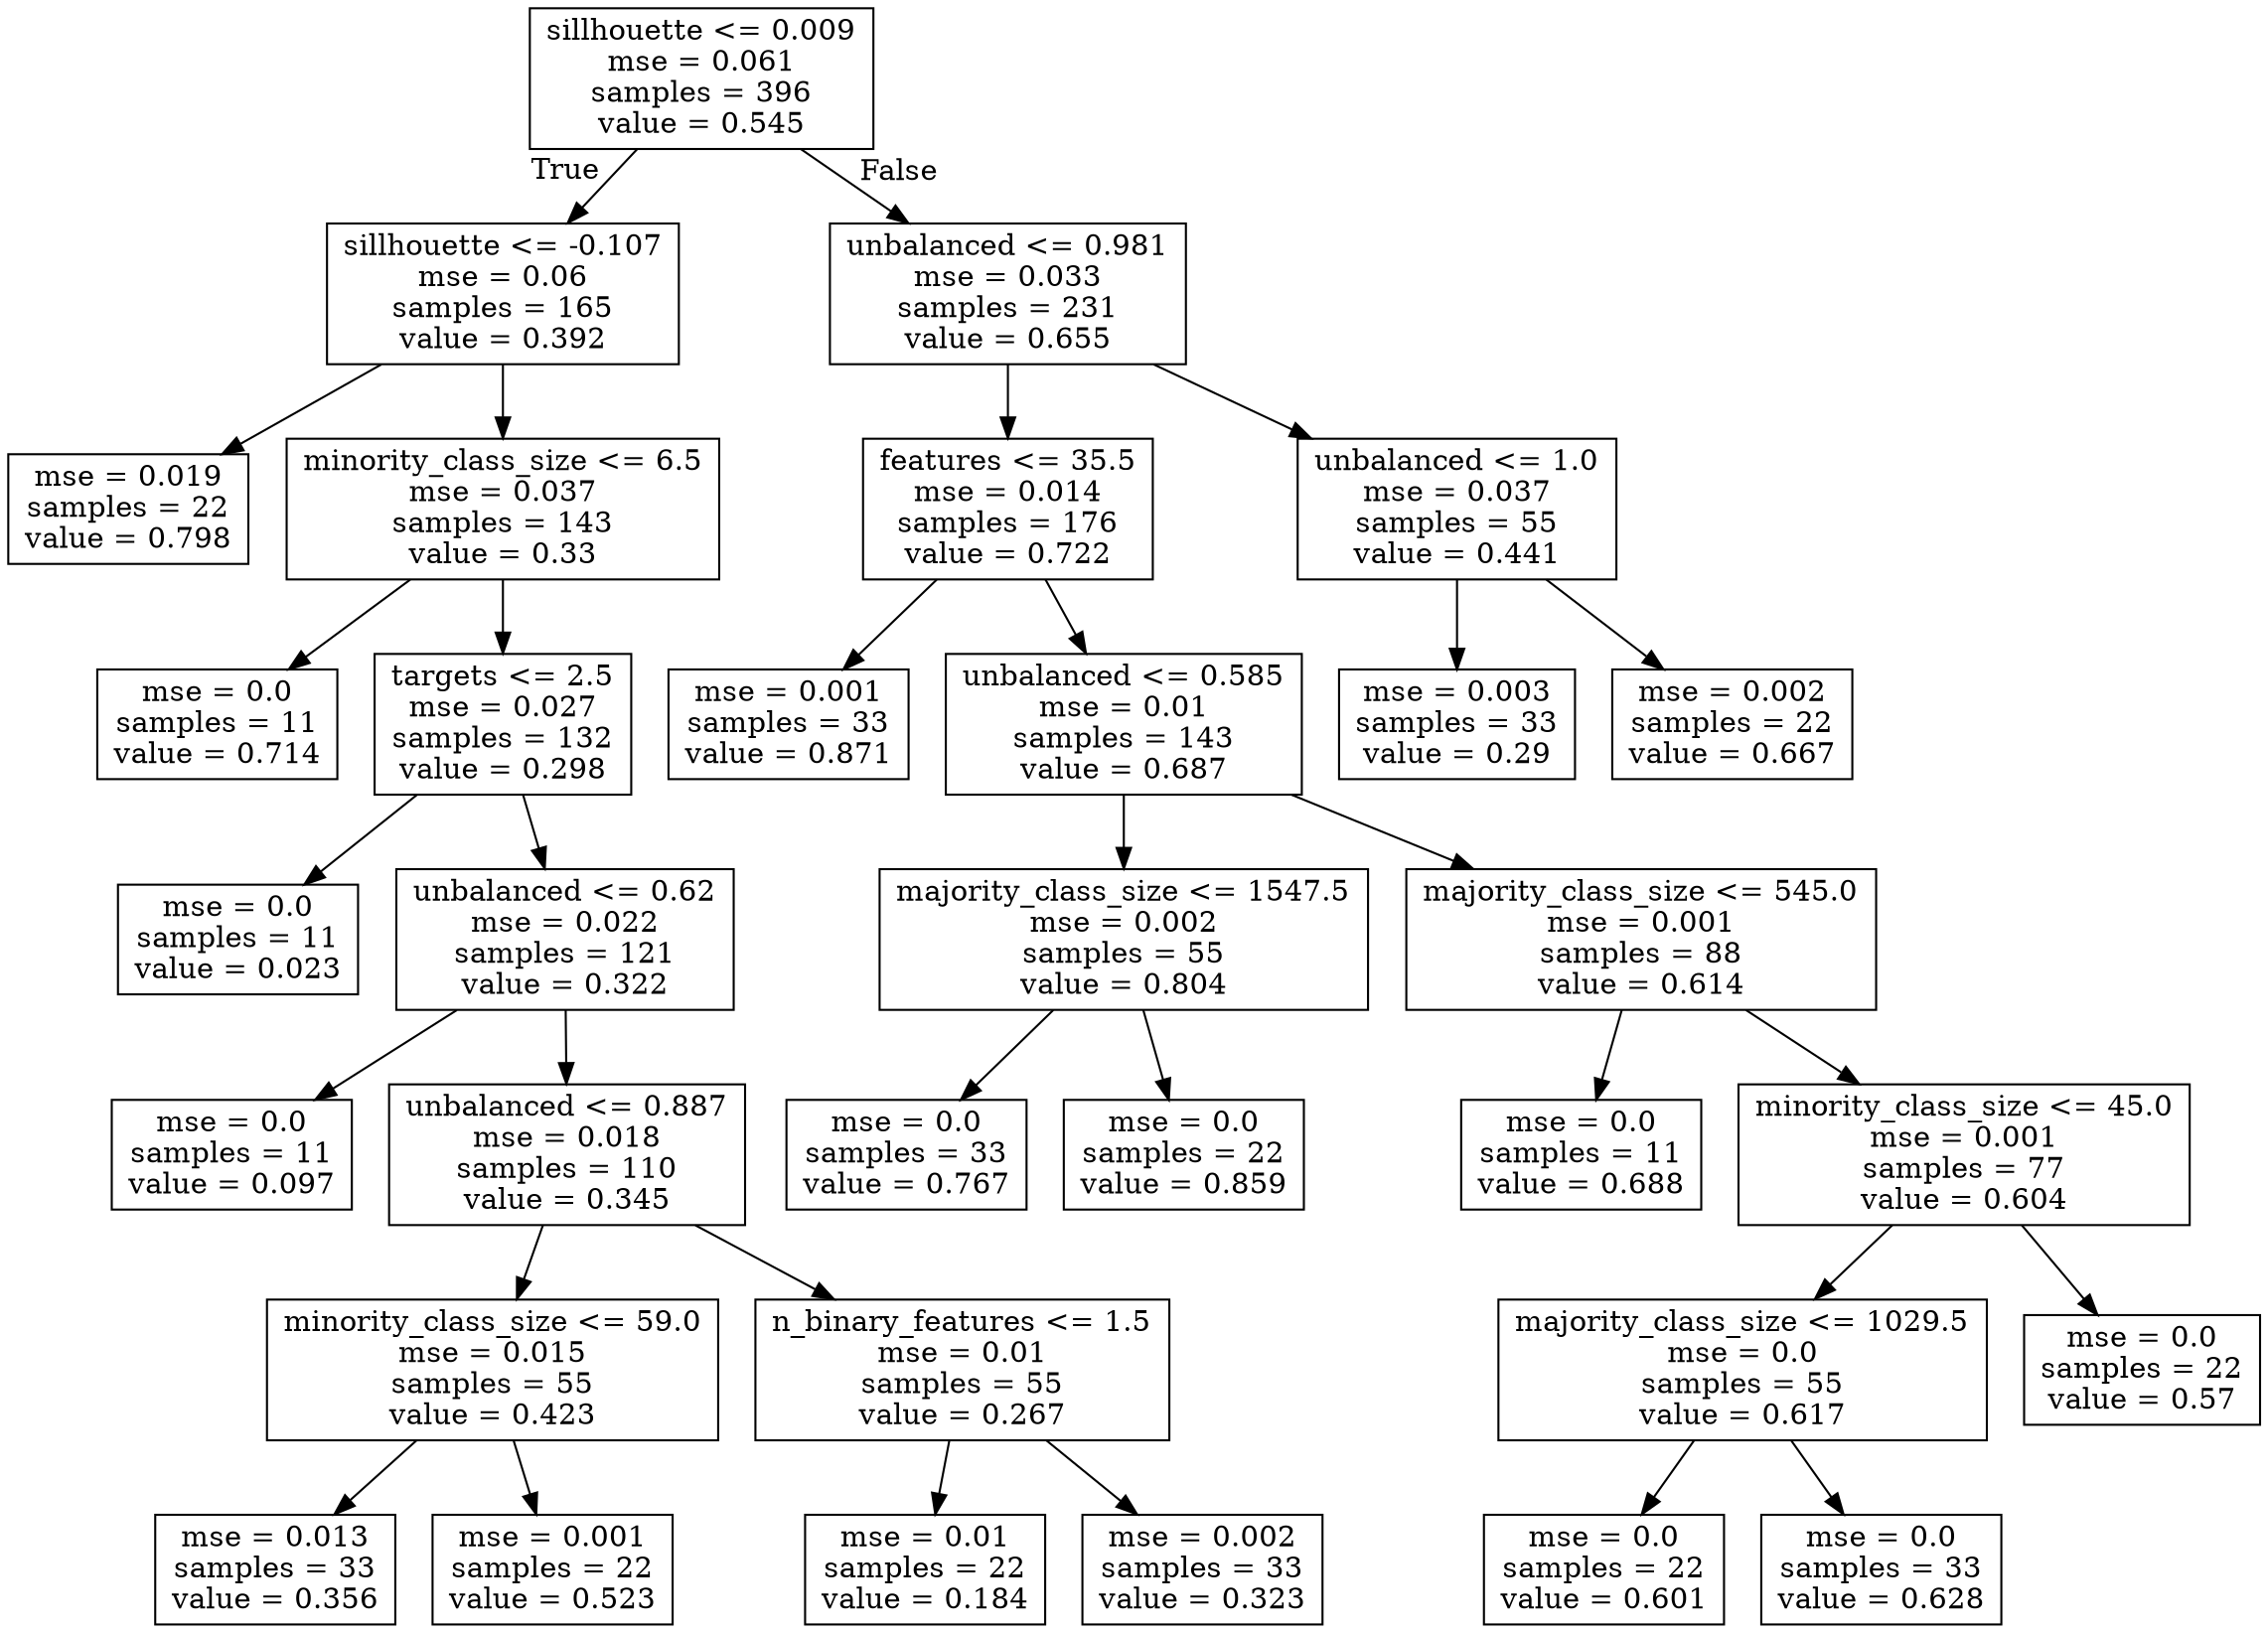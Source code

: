 digraph Tree {
node [shape=box] ;
0 [label="sillhouette <= 0.009\nmse = 0.061\nsamples = 396\nvalue = 0.545"] ;
1 [label="sillhouette <= -0.107\nmse = 0.06\nsamples = 165\nvalue = 0.392"] ;
0 -> 1 [labeldistance=2.5, labelangle=45, headlabel="True"] ;
2 [label="mse = 0.019\nsamples = 22\nvalue = 0.798"] ;
1 -> 2 ;
3 [label="minority_class_size <= 6.5\nmse = 0.037\nsamples = 143\nvalue = 0.33"] ;
1 -> 3 ;
4 [label="mse = 0.0\nsamples = 11\nvalue = 0.714"] ;
3 -> 4 ;
5 [label="targets <= 2.5\nmse = 0.027\nsamples = 132\nvalue = 0.298"] ;
3 -> 5 ;
6 [label="mse = 0.0\nsamples = 11\nvalue = 0.023"] ;
5 -> 6 ;
7 [label="unbalanced <= 0.62\nmse = 0.022\nsamples = 121\nvalue = 0.322"] ;
5 -> 7 ;
8 [label="mse = 0.0\nsamples = 11\nvalue = 0.097"] ;
7 -> 8 ;
9 [label="unbalanced <= 0.887\nmse = 0.018\nsamples = 110\nvalue = 0.345"] ;
7 -> 9 ;
10 [label="minority_class_size <= 59.0\nmse = 0.015\nsamples = 55\nvalue = 0.423"] ;
9 -> 10 ;
11 [label="mse = 0.013\nsamples = 33\nvalue = 0.356"] ;
10 -> 11 ;
12 [label="mse = 0.001\nsamples = 22\nvalue = 0.523"] ;
10 -> 12 ;
13 [label="n_binary_features <= 1.5\nmse = 0.01\nsamples = 55\nvalue = 0.267"] ;
9 -> 13 ;
14 [label="mse = 0.01\nsamples = 22\nvalue = 0.184"] ;
13 -> 14 ;
15 [label="mse = 0.002\nsamples = 33\nvalue = 0.323"] ;
13 -> 15 ;
16 [label="unbalanced <= 0.981\nmse = 0.033\nsamples = 231\nvalue = 0.655"] ;
0 -> 16 [labeldistance=2.5, labelangle=-45, headlabel="False"] ;
17 [label="features <= 35.5\nmse = 0.014\nsamples = 176\nvalue = 0.722"] ;
16 -> 17 ;
18 [label="mse = 0.001\nsamples = 33\nvalue = 0.871"] ;
17 -> 18 ;
19 [label="unbalanced <= 0.585\nmse = 0.01\nsamples = 143\nvalue = 0.687"] ;
17 -> 19 ;
20 [label="majority_class_size <= 1547.5\nmse = 0.002\nsamples = 55\nvalue = 0.804"] ;
19 -> 20 ;
21 [label="mse = 0.0\nsamples = 33\nvalue = 0.767"] ;
20 -> 21 ;
22 [label="mse = 0.0\nsamples = 22\nvalue = 0.859"] ;
20 -> 22 ;
23 [label="majority_class_size <= 545.0\nmse = 0.001\nsamples = 88\nvalue = 0.614"] ;
19 -> 23 ;
24 [label="mse = 0.0\nsamples = 11\nvalue = 0.688"] ;
23 -> 24 ;
25 [label="minority_class_size <= 45.0\nmse = 0.001\nsamples = 77\nvalue = 0.604"] ;
23 -> 25 ;
26 [label="majority_class_size <= 1029.5\nmse = 0.0\nsamples = 55\nvalue = 0.617"] ;
25 -> 26 ;
27 [label="mse = 0.0\nsamples = 22\nvalue = 0.601"] ;
26 -> 27 ;
28 [label="mse = 0.0\nsamples = 33\nvalue = 0.628"] ;
26 -> 28 ;
29 [label="mse = 0.0\nsamples = 22\nvalue = 0.57"] ;
25 -> 29 ;
30 [label="unbalanced <= 1.0\nmse = 0.037\nsamples = 55\nvalue = 0.441"] ;
16 -> 30 ;
31 [label="mse = 0.003\nsamples = 33\nvalue = 0.29"] ;
30 -> 31 ;
32 [label="mse = 0.002\nsamples = 22\nvalue = 0.667"] ;
30 -> 32 ;
}